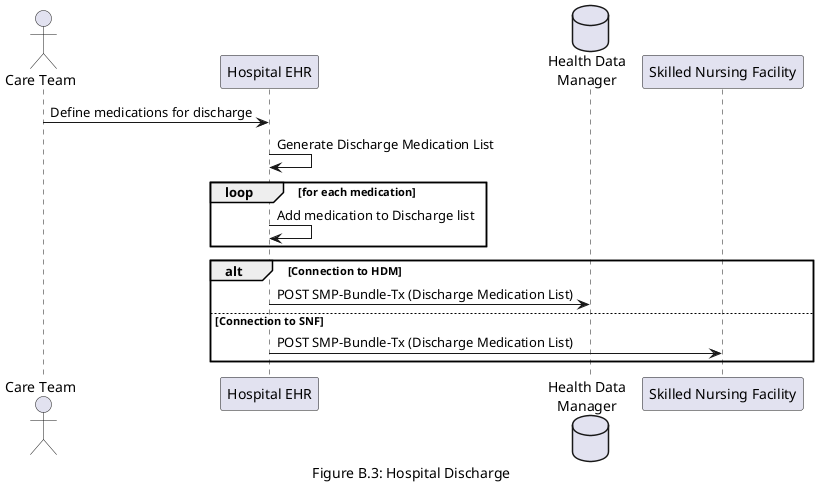 @startuml
skinparam responseMessageBelowArrow true

actor "Care Team" as CT
participant "Hospital EHR" as EHR
database "Health Data\nManager" as HDM
participant "Skilled Nursing Facility" as SNF

CT -> EHR: Define medications for discharge
EHR -> EHR: Generate Discharge Medication List
  loop for each medication
    EHR -> EHR: Add medication to Discharge list
  end

alt Connection to HDM
    EHR -> HDM: POST SMP-Bundle-Tx (Discharge Medication List)

else Connection to SNF
    EHR -> SNF: POST SMP-Bundle-Tx (Discharge Medication List)
end

caption Figure B.3: Hospital Discharge
@enduml